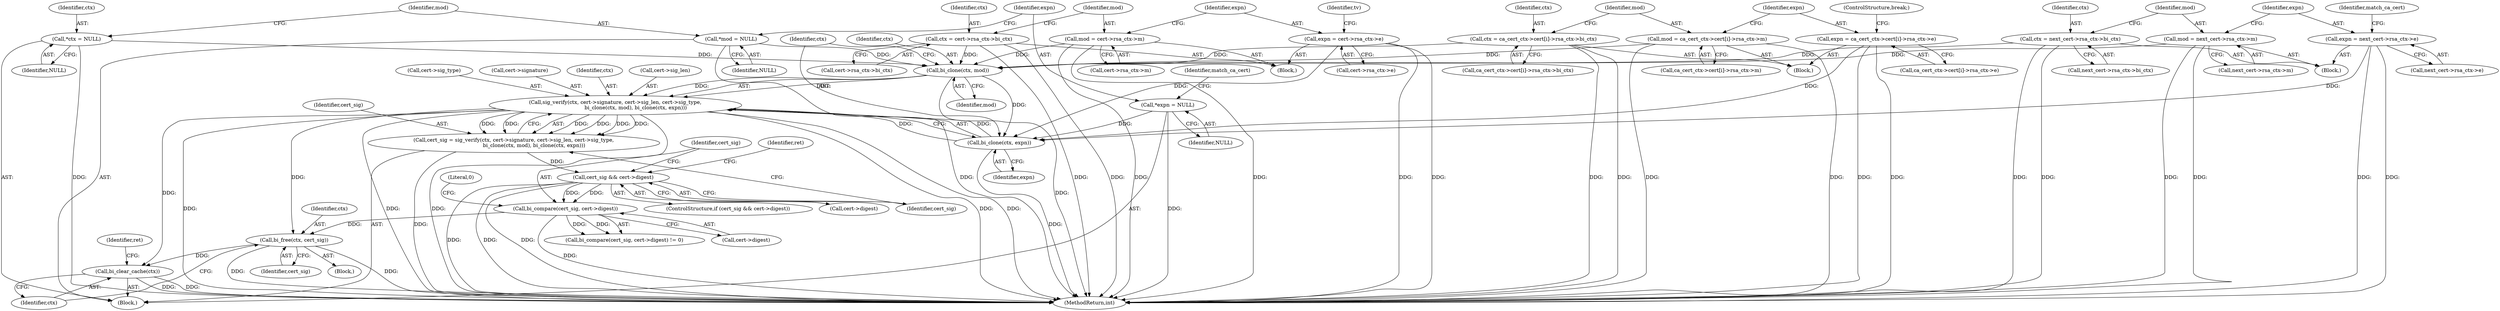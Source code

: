 digraph "0_axtls-8266_5efe2947ab45e81d84b5f707c51d1c64be52f36c_1@API" {
"1000466" [label="(Call,bi_free(ctx, cert_sig))"];
"1000431" [label="(Call,sig_verify(ctx, cert->signature, cert->sig_len, cert->sig_type,\n                         bi_clone(ctx, mod), bi_clone(ctx, expn)))"];
"1000445" [label="(Call,bi_clone(ctx, expn))"];
"1000442" [label="(Call,bi_clone(ctx, mod))"];
"1000333" [label="(Call,ctx = ca_cert_ctx->cert[i]->rsa_ctx->bi_ctx)"];
"1000178" [label="(Call,ctx = cert->rsa_ctx->bi_ctx)"];
"1000135" [label="(Call,*ctx = NULL)"];
"1000398" [label="(Call,ctx = next_cert->rsa_ctx->bi_ctx)"];
"1000185" [label="(Call,mod = cert->rsa_ctx->m)"];
"1000139" [label="(Call,*mod = NULL)"];
"1000405" [label="(Call,mod = next_cert->rsa_ctx->m)"];
"1000344" [label="(Call,mod = ca_cert_ctx->cert[i]->rsa_ctx->m)"];
"1000355" [label="(Call,expn = ca_cert_ctx->cert[i]->rsa_ctx->e)"];
"1000143" [label="(Call,*expn = NULL)"];
"1000412" [label="(Call,expn = next_cert->rsa_ctx->e)"];
"1000192" [label="(Call,expn = cert->rsa_ctx->e)"];
"1000457" [label="(Call,bi_compare(cert_sig, cert->digest))"];
"1000449" [label="(Call,cert_sig && cert->digest)"];
"1000429" [label="(Call,cert_sig = sig_verify(ctx, cert->signature, cert->sig_len, cert->sig_type,\n                         bi_clone(ctx, mod), bi_clone(ctx, expn)))"];
"1000474" [label="(Call,bi_clear_cache(ctx))"];
"1000334" [label="(Identifier,ctx)"];
"1000344" [label="(Call,mod = ca_cert_ctx->cert[i]->rsa_ctx->m)"];
"1000194" [label="(Call,cert->rsa_ctx->e)"];
"1000180" [label="(Call,cert->rsa_ctx->bi_ctx)"];
"1000141" [label="(Identifier,NULL)"];
"1000449" [label="(Call,cert_sig && cert->digest)"];
"1000457" [label="(Call,bi_compare(cert_sig, cert->digest))"];
"1000445" [label="(Call,bi_clone(ctx, expn))"];
"1000468" [label="(Identifier,cert_sig)"];
"1000140" [label="(Identifier,mod)"];
"1000443" [label="(Identifier,ctx)"];
"1000412" [label="(Call,expn = next_cert->rsa_ctx->e)"];
"1000450" [label="(Identifier,cert_sig)"];
"1000436" [label="(Call,cert->sig_len)"];
"1000405" [label="(Call,mod = next_cert->rsa_ctx->m)"];
"1000186" [label="(Identifier,mod)"];
"1000136" [label="(Identifier,ctx)"];
"1000466" [label="(Call,bi_free(ctx, cert_sig))"];
"1000462" [label="(Literal,0)"];
"1000472" [label="(Identifier,ret)"];
"1000135" [label="(Call,*ctx = NULL)"];
"1000346" [label="(Call,ca_cert_ctx->cert[i]->rsa_ctx->m)"];
"1000456" [label="(Call,bi_compare(cert_sig, cert->digest) != 0)"];
"1000447" [label="(Identifier,expn)"];
"1000422" [label="(Identifier,match_ca_cert)"];
"1000467" [label="(Identifier,ctx)"];
"1000192" [label="(Call,expn = cert->rsa_ctx->e)"];
"1000397" [label="(Block,)"];
"1000174" [label="(Block,)"];
"1000355" [label="(Call,expn = ca_cert_ctx->cert[i]->rsa_ctx->e)"];
"1000356" [label="(Identifier,expn)"];
"1000357" [label="(Call,ca_cert_ctx->cert[i]->rsa_ctx->e)"];
"1000496" [label="(MethodReturn,int)"];
"1000439" [label="(Call,cert->sig_type)"];
"1000185" [label="(Call,mod = cert->rsa_ctx->m)"];
"1000406" [label="(Identifier,mod)"];
"1000458" [label="(Identifier,cert_sig)"];
"1000475" [label="(Identifier,ctx)"];
"1000442" [label="(Call,bi_clone(ctx, mod))"];
"1000366" [label="(ControlStructure,break;)"];
"1000413" [label="(Identifier,expn)"];
"1000407" [label="(Call,next_cert->rsa_ctx->m)"];
"1000145" [label="(Identifier,NULL)"];
"1000431" [label="(Call,sig_verify(ctx, cert->signature, cert->sig_len, cert->sig_type,\n                         bi_clone(ctx, mod), bi_clone(ctx, expn)))"];
"1000429" [label="(Call,cert_sig = sig_verify(ctx, cert->signature, cert->sig_len, cert->sig_type,\n                         bi_clone(ctx, mod), bi_clone(ctx, expn)))"];
"1000187" [label="(Call,cert->rsa_ctx->m)"];
"1000193" [label="(Identifier,expn)"];
"1000448" [label="(ControlStructure,if (cert_sig && cert->digest))"];
"1000414" [label="(Call,next_cert->rsa_ctx->e)"];
"1000398" [label="(Call,ctx = next_cert->rsa_ctx->bi_ctx)"];
"1000433" [label="(Call,cert->signature)"];
"1000345" [label="(Identifier,mod)"];
"1000333" [label="(Call,ctx = ca_cert_ctx->cert[i]->rsa_ctx->bi_ctx)"];
"1000178" [label="(Call,ctx = cert->rsa_ctx->bi_ctx)"];
"1000201" [label="(Identifier,tv)"];
"1000329" [label="(Block,)"];
"1000139" [label="(Call,*mod = NULL)"];
"1000120" [label="(Block,)"];
"1000137" [label="(Identifier,NULL)"];
"1000430" [label="(Identifier,cert_sig)"];
"1000148" [label="(Identifier,match_ca_cert)"];
"1000474" [label="(Call,bi_clear_cache(ctx))"];
"1000444" [label="(Identifier,mod)"];
"1000143" [label="(Call,*expn = NULL)"];
"1000454" [label="(Block,)"];
"1000432" [label="(Identifier,ctx)"];
"1000335" [label="(Call,ca_cert_ctx->cert[i]->rsa_ctx->bi_ctx)"];
"1000459" [label="(Call,cert->digest)"];
"1000451" [label="(Call,cert->digest)"];
"1000477" [label="(Identifier,ret)"];
"1000144" [label="(Identifier,expn)"];
"1000179" [label="(Identifier,ctx)"];
"1000399" [label="(Identifier,ctx)"];
"1000446" [label="(Identifier,ctx)"];
"1000400" [label="(Call,next_cert->rsa_ctx->bi_ctx)"];
"1000466" -> "1000454"  [label="AST: "];
"1000466" -> "1000468"  [label="CFG: "];
"1000467" -> "1000466"  [label="AST: "];
"1000468" -> "1000466"  [label="AST: "];
"1000475" -> "1000466"  [label="CFG: "];
"1000466" -> "1000496"  [label="DDG: "];
"1000466" -> "1000496"  [label="DDG: "];
"1000431" -> "1000466"  [label="DDG: "];
"1000457" -> "1000466"  [label="DDG: "];
"1000466" -> "1000474"  [label="DDG: "];
"1000431" -> "1000429"  [label="AST: "];
"1000431" -> "1000445"  [label="CFG: "];
"1000432" -> "1000431"  [label="AST: "];
"1000433" -> "1000431"  [label="AST: "];
"1000436" -> "1000431"  [label="AST: "];
"1000439" -> "1000431"  [label="AST: "];
"1000442" -> "1000431"  [label="AST: "];
"1000445" -> "1000431"  [label="AST: "];
"1000429" -> "1000431"  [label="CFG: "];
"1000431" -> "1000496"  [label="DDG: "];
"1000431" -> "1000496"  [label="DDG: "];
"1000431" -> "1000496"  [label="DDG: "];
"1000431" -> "1000496"  [label="DDG: "];
"1000431" -> "1000496"  [label="DDG: "];
"1000431" -> "1000429"  [label="DDG: "];
"1000431" -> "1000429"  [label="DDG: "];
"1000431" -> "1000429"  [label="DDG: "];
"1000431" -> "1000429"  [label="DDG: "];
"1000431" -> "1000429"  [label="DDG: "];
"1000431" -> "1000429"  [label="DDG: "];
"1000445" -> "1000431"  [label="DDG: "];
"1000445" -> "1000431"  [label="DDG: "];
"1000442" -> "1000431"  [label="DDG: "];
"1000442" -> "1000431"  [label="DDG: "];
"1000431" -> "1000474"  [label="DDG: "];
"1000445" -> "1000447"  [label="CFG: "];
"1000446" -> "1000445"  [label="AST: "];
"1000447" -> "1000445"  [label="AST: "];
"1000445" -> "1000496"  [label="DDG: "];
"1000442" -> "1000445"  [label="DDG: "];
"1000355" -> "1000445"  [label="DDG: "];
"1000143" -> "1000445"  [label="DDG: "];
"1000412" -> "1000445"  [label="DDG: "];
"1000192" -> "1000445"  [label="DDG: "];
"1000442" -> "1000444"  [label="CFG: "];
"1000443" -> "1000442"  [label="AST: "];
"1000444" -> "1000442"  [label="AST: "];
"1000446" -> "1000442"  [label="CFG: "];
"1000442" -> "1000496"  [label="DDG: "];
"1000333" -> "1000442"  [label="DDG: "];
"1000178" -> "1000442"  [label="DDG: "];
"1000135" -> "1000442"  [label="DDG: "];
"1000398" -> "1000442"  [label="DDG: "];
"1000185" -> "1000442"  [label="DDG: "];
"1000139" -> "1000442"  [label="DDG: "];
"1000405" -> "1000442"  [label="DDG: "];
"1000344" -> "1000442"  [label="DDG: "];
"1000333" -> "1000329"  [label="AST: "];
"1000333" -> "1000335"  [label="CFG: "];
"1000334" -> "1000333"  [label="AST: "];
"1000335" -> "1000333"  [label="AST: "];
"1000345" -> "1000333"  [label="CFG: "];
"1000333" -> "1000496"  [label="DDG: "];
"1000333" -> "1000496"  [label="DDG: "];
"1000178" -> "1000174"  [label="AST: "];
"1000178" -> "1000180"  [label="CFG: "];
"1000179" -> "1000178"  [label="AST: "];
"1000180" -> "1000178"  [label="AST: "];
"1000186" -> "1000178"  [label="CFG: "];
"1000178" -> "1000496"  [label="DDG: "];
"1000178" -> "1000496"  [label="DDG: "];
"1000135" -> "1000120"  [label="AST: "];
"1000135" -> "1000137"  [label="CFG: "];
"1000136" -> "1000135"  [label="AST: "];
"1000137" -> "1000135"  [label="AST: "];
"1000140" -> "1000135"  [label="CFG: "];
"1000135" -> "1000496"  [label="DDG: "];
"1000398" -> "1000397"  [label="AST: "];
"1000398" -> "1000400"  [label="CFG: "];
"1000399" -> "1000398"  [label="AST: "];
"1000400" -> "1000398"  [label="AST: "];
"1000406" -> "1000398"  [label="CFG: "];
"1000398" -> "1000496"  [label="DDG: "];
"1000398" -> "1000496"  [label="DDG: "];
"1000185" -> "1000174"  [label="AST: "];
"1000185" -> "1000187"  [label="CFG: "];
"1000186" -> "1000185"  [label="AST: "];
"1000187" -> "1000185"  [label="AST: "];
"1000193" -> "1000185"  [label="CFG: "];
"1000185" -> "1000496"  [label="DDG: "];
"1000185" -> "1000496"  [label="DDG: "];
"1000139" -> "1000120"  [label="AST: "];
"1000139" -> "1000141"  [label="CFG: "];
"1000140" -> "1000139"  [label="AST: "];
"1000141" -> "1000139"  [label="AST: "];
"1000144" -> "1000139"  [label="CFG: "];
"1000139" -> "1000496"  [label="DDG: "];
"1000405" -> "1000397"  [label="AST: "];
"1000405" -> "1000407"  [label="CFG: "];
"1000406" -> "1000405"  [label="AST: "];
"1000407" -> "1000405"  [label="AST: "];
"1000413" -> "1000405"  [label="CFG: "];
"1000405" -> "1000496"  [label="DDG: "];
"1000405" -> "1000496"  [label="DDG: "];
"1000344" -> "1000329"  [label="AST: "];
"1000344" -> "1000346"  [label="CFG: "];
"1000345" -> "1000344"  [label="AST: "];
"1000346" -> "1000344"  [label="AST: "];
"1000356" -> "1000344"  [label="CFG: "];
"1000344" -> "1000496"  [label="DDG: "];
"1000344" -> "1000496"  [label="DDG: "];
"1000355" -> "1000329"  [label="AST: "];
"1000355" -> "1000357"  [label="CFG: "];
"1000356" -> "1000355"  [label="AST: "];
"1000357" -> "1000355"  [label="AST: "];
"1000366" -> "1000355"  [label="CFG: "];
"1000355" -> "1000496"  [label="DDG: "];
"1000355" -> "1000496"  [label="DDG: "];
"1000143" -> "1000120"  [label="AST: "];
"1000143" -> "1000145"  [label="CFG: "];
"1000144" -> "1000143"  [label="AST: "];
"1000145" -> "1000143"  [label="AST: "];
"1000148" -> "1000143"  [label="CFG: "];
"1000143" -> "1000496"  [label="DDG: "];
"1000412" -> "1000397"  [label="AST: "];
"1000412" -> "1000414"  [label="CFG: "];
"1000413" -> "1000412"  [label="AST: "];
"1000414" -> "1000412"  [label="AST: "];
"1000422" -> "1000412"  [label="CFG: "];
"1000412" -> "1000496"  [label="DDG: "];
"1000412" -> "1000496"  [label="DDG: "];
"1000192" -> "1000174"  [label="AST: "];
"1000192" -> "1000194"  [label="CFG: "];
"1000193" -> "1000192"  [label="AST: "];
"1000194" -> "1000192"  [label="AST: "];
"1000201" -> "1000192"  [label="CFG: "];
"1000192" -> "1000496"  [label="DDG: "];
"1000192" -> "1000496"  [label="DDG: "];
"1000457" -> "1000456"  [label="AST: "];
"1000457" -> "1000459"  [label="CFG: "];
"1000458" -> "1000457"  [label="AST: "];
"1000459" -> "1000457"  [label="AST: "];
"1000462" -> "1000457"  [label="CFG: "];
"1000457" -> "1000496"  [label="DDG: "];
"1000457" -> "1000456"  [label="DDG: "];
"1000457" -> "1000456"  [label="DDG: "];
"1000449" -> "1000457"  [label="DDG: "];
"1000449" -> "1000457"  [label="DDG: "];
"1000449" -> "1000448"  [label="AST: "];
"1000449" -> "1000450"  [label="CFG: "];
"1000449" -> "1000451"  [label="CFG: "];
"1000450" -> "1000449"  [label="AST: "];
"1000451" -> "1000449"  [label="AST: "];
"1000458" -> "1000449"  [label="CFG: "];
"1000472" -> "1000449"  [label="CFG: "];
"1000449" -> "1000496"  [label="DDG: "];
"1000449" -> "1000496"  [label="DDG: "];
"1000449" -> "1000496"  [label="DDG: "];
"1000429" -> "1000449"  [label="DDG: "];
"1000429" -> "1000120"  [label="AST: "];
"1000430" -> "1000429"  [label="AST: "];
"1000450" -> "1000429"  [label="CFG: "];
"1000429" -> "1000496"  [label="DDG: "];
"1000474" -> "1000120"  [label="AST: "];
"1000474" -> "1000475"  [label="CFG: "];
"1000475" -> "1000474"  [label="AST: "];
"1000477" -> "1000474"  [label="CFG: "];
"1000474" -> "1000496"  [label="DDG: "];
"1000474" -> "1000496"  [label="DDG: "];
}
